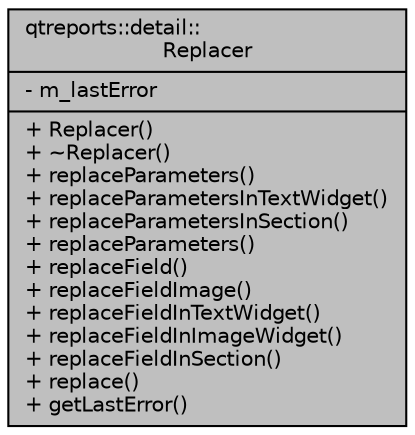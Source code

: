 digraph "qtreports::detail::Replacer"
{
 // INTERACTIVE_SVG=YES
  bgcolor="transparent";
  edge [fontname="Helvetica",fontsize="10",labelfontname="Helvetica",labelfontsize="10"];
  node [fontname="Helvetica",fontsize="10",shape=record];
  Node1 [label="{qtreports::detail::\lReplacer\n|- m_lastError\l|+ Replacer()\l+ ~Replacer()\l+ replaceParameters()\l+ replaceParametersInTextWidget()\l+ replaceParametersInSection()\l+ replaceParameters()\l+ replaceField()\l+ replaceFieldImage()\l+ replaceFieldInTextWidget()\l+ replaceFieldInImageWidget()\l+ replaceFieldInSection()\l+ replace()\l+ getLastError()\l}",height=0.2,width=0.4,color="black", fillcolor="grey75", style="filled", fontcolor="black"];
}
